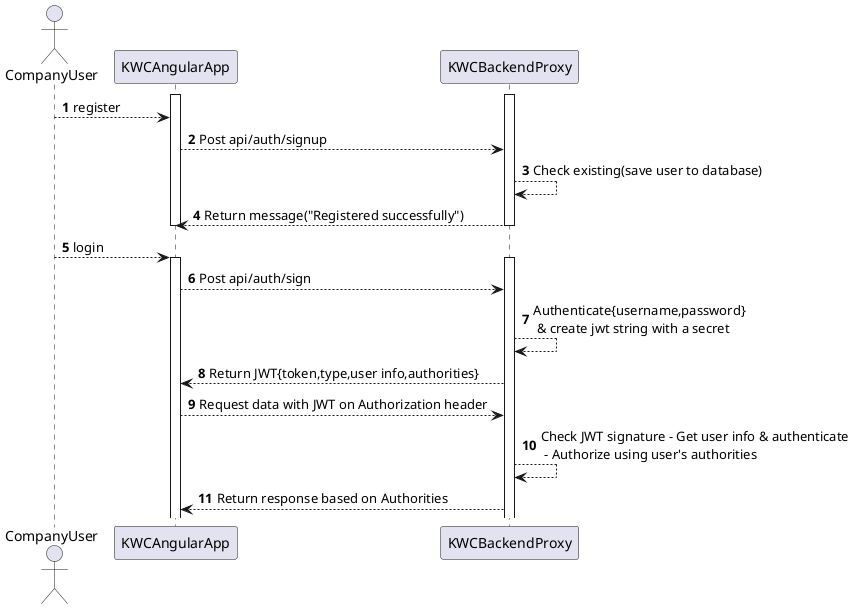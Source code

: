 @startuml sequence

autonumber

actor CompanyUser
activate KWCAngularApp
activate KWCBackendProxy
CompanyUser --> KWCAngularApp: register
KWCAngularApp --> KWCBackendProxy: Post api/auth/signup
KWCBackendProxy --> KWCBackendProxy: Check existing(save user to database)
KWCBackendProxy --> KWCAngularApp: Return message("Registered successfully")
deactivate KWCAngularApp
deactivate KWCBackendProxy

CompanyUser --> KWCAngularApp: login
activate KWCAngularApp
activate KWCBackendProxy
KWCAngularApp --> KWCBackendProxy: Post api/auth/sign
KWCBackendProxy --> KWCBackendProxy: Authenticate{username,password} \n & create jwt string with a secret
KWCBackendProxy --> KWCAngularApp: Return JWT{token,type,user info,authorities}


KWCAngularApp --> KWCBackendProxy: Request data with JWT on Authorization header

KWCBackendProxy --> KWCBackendProxy: Check JWT signature - Get user info & authenticate \n - Authorize using user's authorities                                    
KWCBackendProxy --> KWCAngularApp: Return response based on Authorities


@enduml